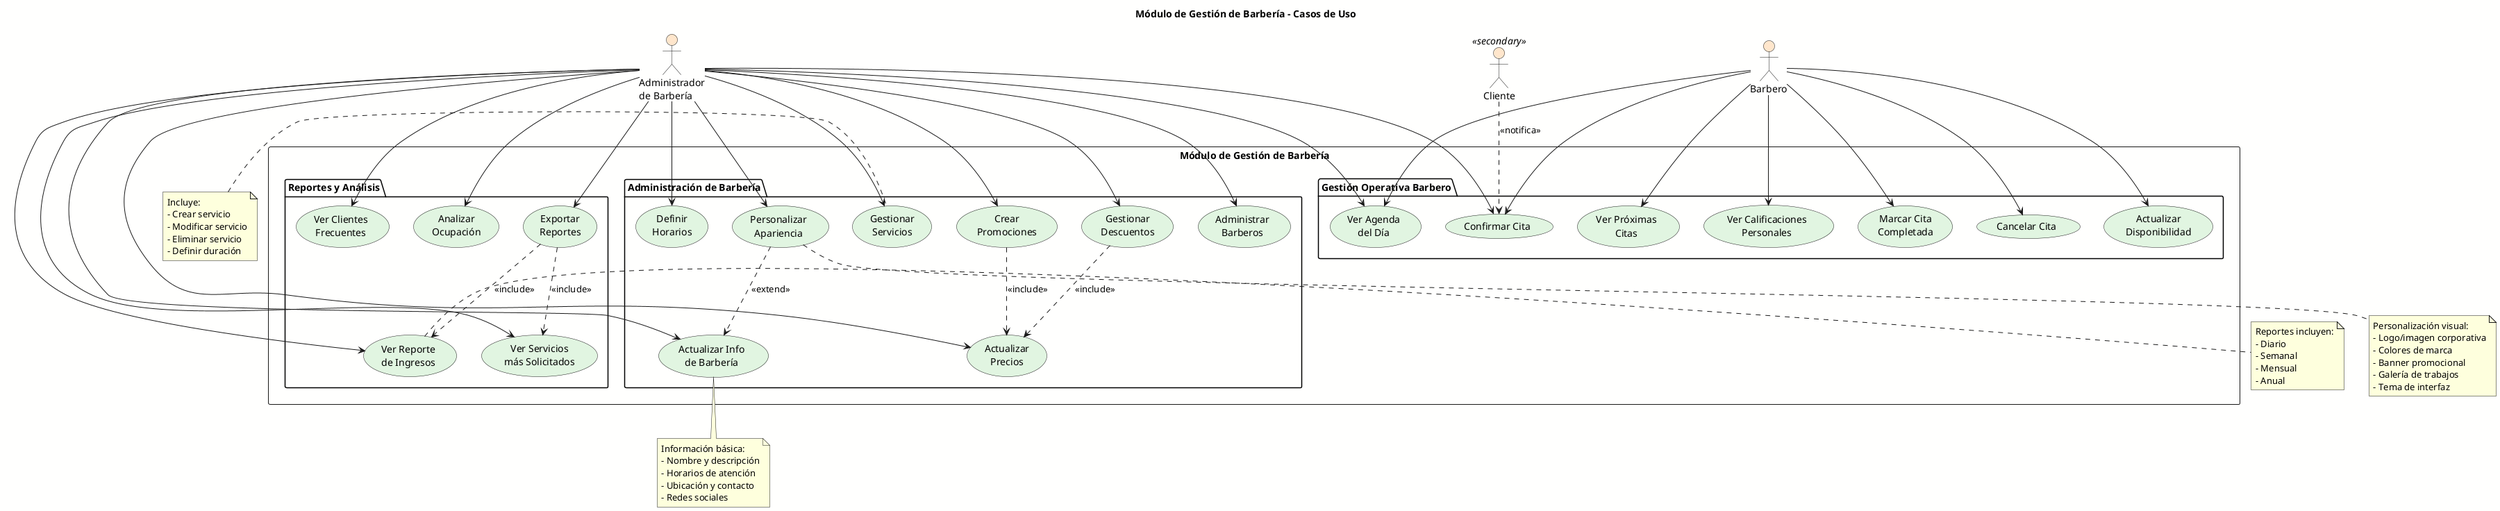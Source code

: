 @startuml barberia
skinparam backgroundColor #FFFFFE
skinparam usecaseBackgroundColor #E1F5E1
skinparam actorBackgroundColor #FFE6CC

title Módulo de Gestión de Barbería - Casos de Uso

actor "Barbero" as Barbero
actor "Administrador\nde Barbería" as AdminBarberia
actor "Cliente" as Cliente <<secondary>>

rectangle "Módulo de Gestión de Barbería" {
  ' Gestión operativa del barbero
  package "Gestión Operativa Barbero" {
    usecase "Ver Agenda\ndel Día" as UC1
    usecase "Confirmar Cita" as UC2
    usecase "Marcar Cita\nCompletada" as UC3
    usecase "Cancelar Cita" as UC4
    usecase "Actualizar\nDisponibilidad" as UC5
    usecase "Ver Próximas\nCitas" as UC6
    usecase "Ver Calificaciones\nPersonales" as UC7
  }
  
  ' Administración de la barbería
  package "Administración de Barbería" {
    usecase "Gestionar\nServicios" as UC8
    usecase "Actualizar\nPrecios" as UC9
    usecase "Crear\nPromociones" as UC10
    usecase "Gestionar\nDescuentos" as UC11
    usecase "Administrar\nBarberos" as UC12
    usecase "Definir\nHorarios" as UC13
    usecase "Actualizar Info\nde Barbería" as UC14
    usecase "Personalizar\nApariencia" as UC20
  }
  
  ' Reportes y análisis
  package "Reportes y Análisis" {
    usecase "Ver Reporte\nde Ingresos" as UC15
    usecase "Ver Servicios\nmás Solicitados" as UC16
    usecase "Ver Clientes\nFrecuentes" as UC17
    usecase "Analizar\nOcupación" as UC18
    usecase "Exportar\nReportes" as UC19
  }
}

' Relaciones Barbero
Barbero --> UC1
Barbero --> UC2
Barbero --> UC3
Barbero --> UC4
Barbero --> UC5
Barbero --> UC6
Barbero --> UC7

' Relaciones Admin Barbería
AdminBarberia --> UC8
AdminBarberia --> UC9
AdminBarberia --> UC10
AdminBarberia --> UC11
AdminBarberia --> UC12
AdminBarberia --> UC13
AdminBarberia --> UC14
AdminBarberia --> UC15
AdminBarberia --> UC16
AdminBarberia --> UC17
AdminBarberia --> UC18
AdminBarberia --> UC19
AdminBarberia --> UC20

' Admin también puede hacer funciones de barbero
AdminBarberia --> UC1
AdminBarberia --> UC2

' Include
UC10 ..> UC9 : <<include>>
UC11 ..> UC9 : <<include>>
UC19 ..> UC15 : <<include>>
UC19 ..> UC16 : <<include>>

' Extend
UC20 ..> UC14 : <<extend>>

' Interacción con cliente
Cliente ..> UC2 : <<notifica>>

note left of UC8
  Incluye:
  - Crear servicio
  - Modificar servicio
  - Eliminar servicio
  - Definir duración
end note

note right of UC15
  Reportes incluyen:
  - Diario
  - Semanal
  - Mensual
  - Anual
end note

note bottom of UC14
  Información básica:
  - Nombre y descripción
  - Horarios de atención
  - Ubicación y contacto
  - Redes sociales
end note

note bottom of UC20
  Personalización visual:
  - Logo/imagen corporativa
  - Colores de marca
  - Banner promocional
  - Galería de trabajos
  - Tema de interfaz
end note

@enduml